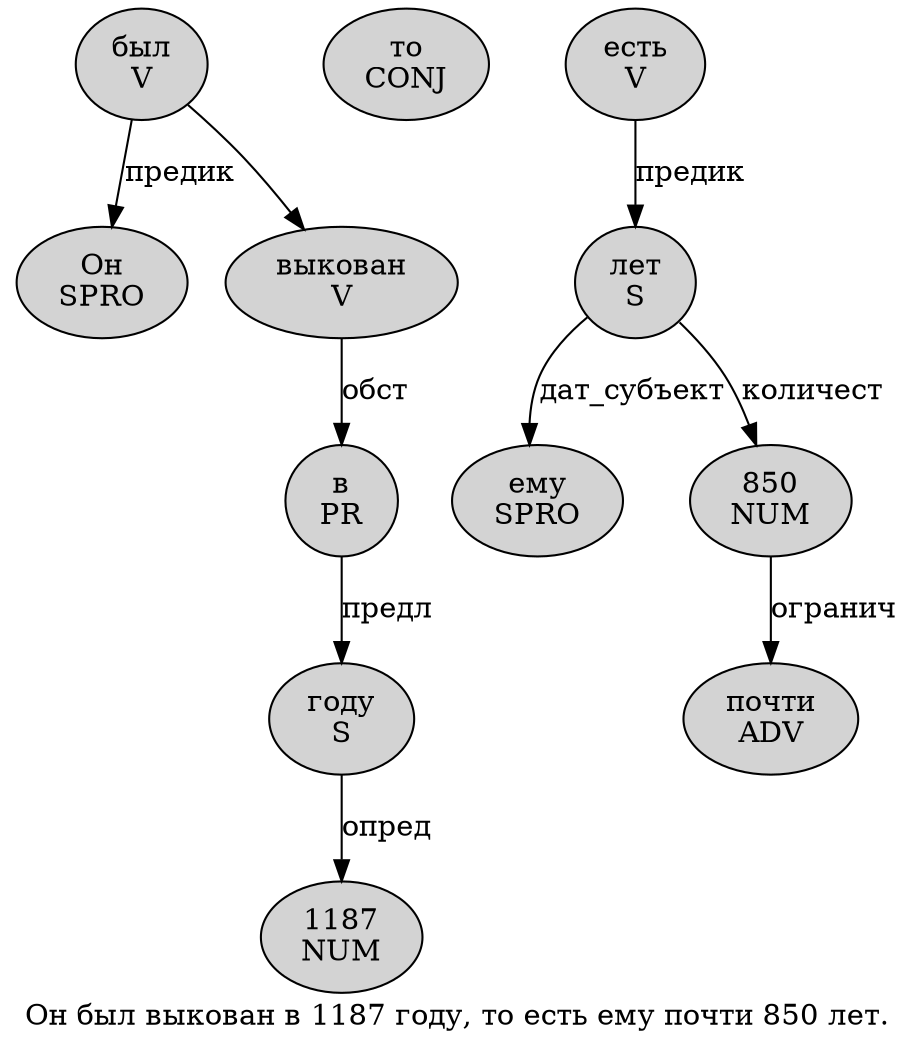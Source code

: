 digraph SENTENCE_322 {
	graph [label="Он был выкован в 1187 году, то есть ему почти 850 лет."]
	node [style=filled]
		0 [label="Он
SPRO" color="" fillcolor=lightgray penwidth=1 shape=ellipse]
		1 [label="был
V" color="" fillcolor=lightgray penwidth=1 shape=ellipse]
		2 [label="выкован
V" color="" fillcolor=lightgray penwidth=1 shape=ellipse]
		3 [label="в
PR" color="" fillcolor=lightgray penwidth=1 shape=ellipse]
		4 [label="1187
NUM" color="" fillcolor=lightgray penwidth=1 shape=ellipse]
		5 [label="году
S" color="" fillcolor=lightgray penwidth=1 shape=ellipse]
		7 [label="то
CONJ" color="" fillcolor=lightgray penwidth=1 shape=ellipse]
		8 [label="есть
V" color="" fillcolor=lightgray penwidth=1 shape=ellipse]
		9 [label="ему
SPRO" color="" fillcolor=lightgray penwidth=1 shape=ellipse]
		10 [label="почти
ADV" color="" fillcolor=lightgray penwidth=1 shape=ellipse]
		11 [label="850
NUM" color="" fillcolor=lightgray penwidth=1 shape=ellipse]
		12 [label="лет
S" color="" fillcolor=lightgray penwidth=1 shape=ellipse]
			11 -> 10 [label="огранич"]
			12 -> 9 [label="дат_субъект"]
			12 -> 11 [label="количест"]
			8 -> 12 [label="предик"]
			3 -> 5 [label="предл"]
			2 -> 3 [label="обст"]
			5 -> 4 [label="опред"]
			1 -> 0 [label="предик"]
			1 -> 2
}